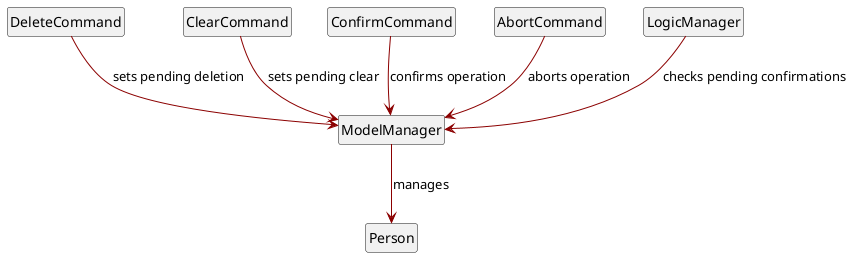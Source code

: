 @startuml
hide members
hide footbox
hide circle

skinparam arrowColor DARKRED

class DeleteCommand
class ClearCommand
class ConfirmCommand
class AbortCommand
class ModelManager
class LogicManager
class Person

DeleteCommand --> ModelManager : sets pending deletion
ClearCommand --> ModelManager : sets pending clear
ConfirmCommand --> ModelManager : confirms operation
AbortCommand --> ModelManager : aborts operation
LogicManager --> ModelManager : checks pending confirmations
ModelManager --> Person : manages

@enduml